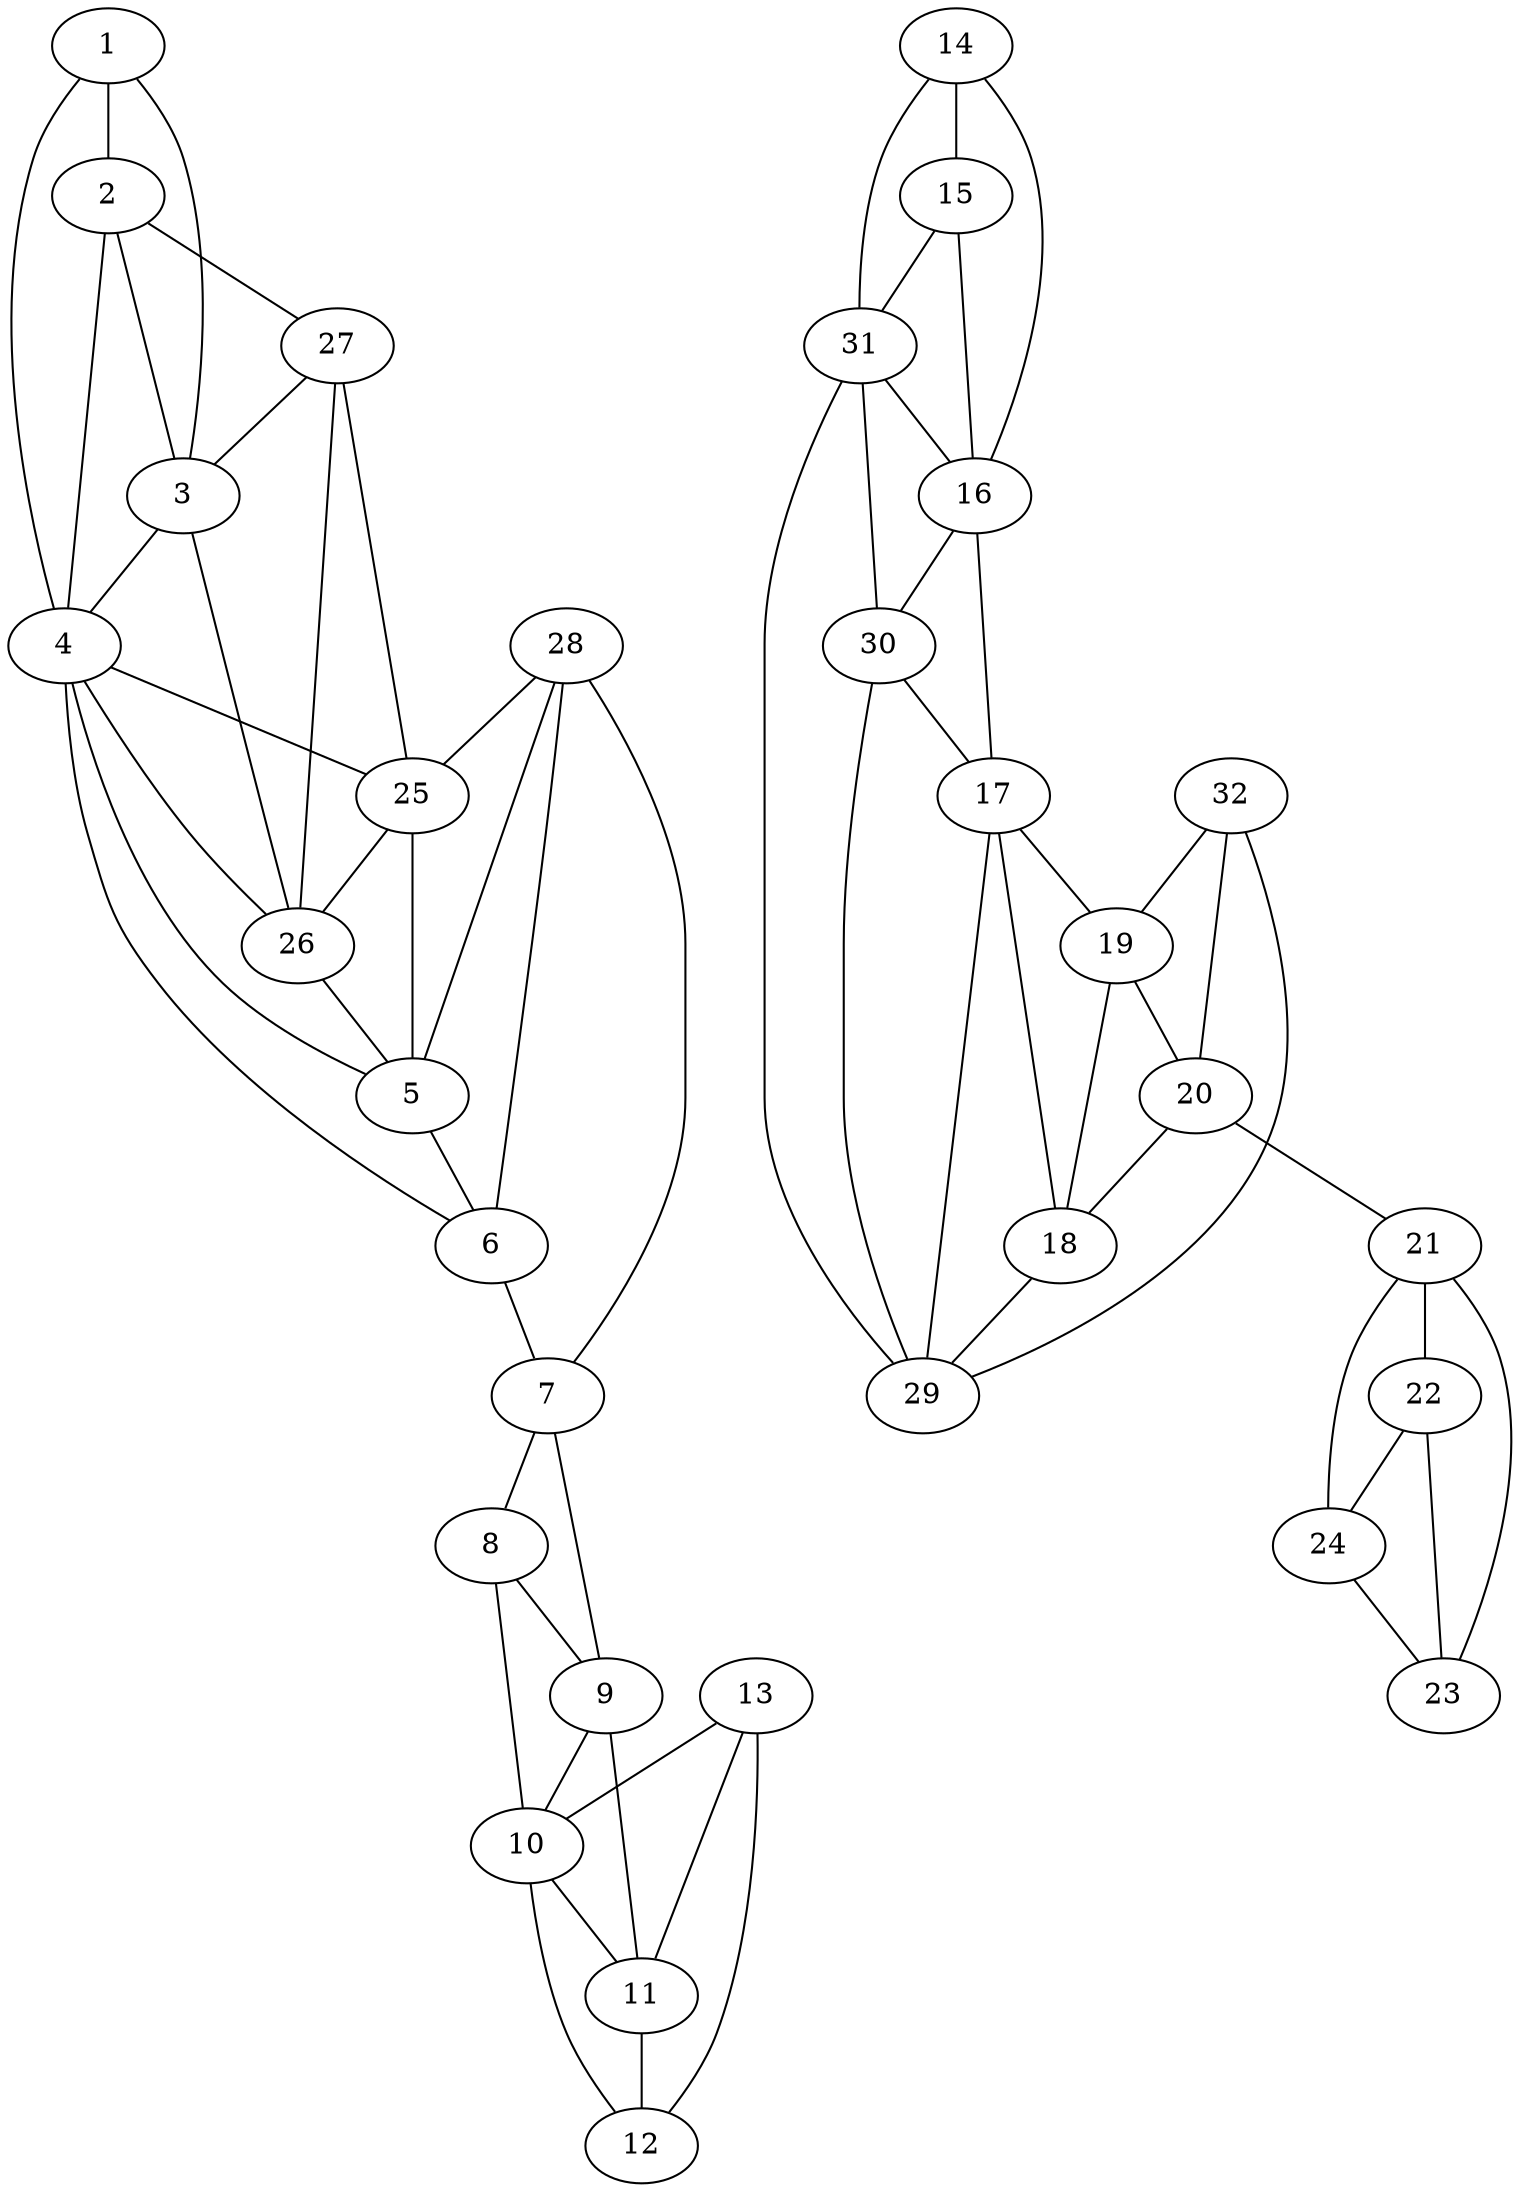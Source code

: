 graph pdb1fyd {
	1	 [aaLength=11,
		sequence=SMQEKIMRELH,
		type=0];
	2	 [aaLength=21,
		sequence=DPKQEIEDRVNFLKQYVKKTG,
		type=0];
	1 -- 2	 [distance0="27.7259",
		frequency=1,
		type0=1];
	3	 [aaLength=21,
		sequence=GQDSTLAGRLAQLAVESIREE,
		type=0];
	1 -- 3	 [distance0="52.27133",
		frequency=1,
		type0=2];
	4	 [aaLength=13,
		sequence=DEDDAQLALKFIK,
		type=0];
	1 -- 4	 [distance0="87.73658",
		frequency=1,
		type0=3];
	2 -- 4	 [distance0="72.06269",
		frequency=1,
		type0=3];
	27	 [aaLength=5,
		sequence=GFVLG,
		type=1];
	2 -- 27	 [distance0="2.0",
		frequency=1,
		type0=4];
	3 -- 2	 [distance0="32.41229",
		frequency=1,
		type0=1];
	3 -- 4	 [distance0="39.93369",
		frequency=1,
		type0=2];
	26	 [aaLength=6,
		sequence=QFIAVR,
		type=1];
	3 -- 26	 [distance0="4.0",
		frequency=1,
		type0=4];
	5	 [aaLength=17,
		sequence=IKSTVSAFSDQYQQETG,
		type=0];
	4 -- 5	 [distance0="29.21318",
		frequency=1,
		type0=1];
	6	 [aaLength=25,
		sequence=TDFNKGNVKARTRMIAQYAIGGQEG,
		type=0];
	4 -- 6	 [distance0="41.58829",
		frequency=1,
		type0=3];
	25	 [aaLength=4,
		sequence=KSWK,
		type=1];
	4 -- 25	 [distance0="2.0",
		frequency=1,
		type0=4];
	5 -- 6	 [distance0="24.6567",
		distance1="3.0",
		frequency=2,
		type0=1,
		type1=4];
	7	 [aaLength=6,
		sequence=HAAEAV,
		type=0];
	6 -- 7	 [distance0="38.63642",
		frequency=1,
		type0=2];
	8	 [aaLength=13,
		sequence=TKRQGRTLLKELG,
		type=0];
	7 -- 8	 [distance0="27.001",
		distance1="20.0",
		frequency=2,
		type0=1,
		type1=4];
	9	 [aaLength=6,
		sequence=ERLYLK,
		type=0];
	7 -- 9	 [distance0="41.8243",
		frequency=1,
		type0=3];
	8 -- 9	 [distance0="19.052",
		distance1="2.0",
		frequency=2,
		type0=1,
		type1=4];
	10	 [aaLength=7,
		sequence=SDETELG,
		type=0];
	8 -- 10	 [distance0="40.46005",
		frequency=1,
		type0=3];
	11	 [aaLength=10,
		sequence=SYDEIDDYLE,
		type=0];
	9 -- 11	 [distance0="30.4691",
		frequency=1,
		type0=3];
	9 -- 10	 [distance0="24.44605",
		distance1="13.0",
		frequency=2,
		type0=2,
		type1=4];
	10 -- 11	 [distance0="15.76023",
		distance1="1.0",
		frequency=2,
		type0=1,
		type1=4];
	12	 [aaLength=14,
		sequence=SAKVSEALEKRYSM,
		type=0];
	10 -- 12	 [distance0="24.51463",
		frequency=1,
		type0=3];
	11 -- 12	 [distance0="15.55389",
		distance1="4.0",
		frequency=2,
		type0=1,
		type1=4];
	13	 [aaLength=5,
		sequence=TEHKR,
		type=0];
	13 -- 11	 [distance0="30.24021",
		frequency=1,
		type0=2];
	13 -- 10	 [distance0="38.17292",
		frequency=1,
		type0=3];
	13 -- 12	 [distance0="20.76315",
		frequency=1,
		type0=1];
	14	 [aaLength=10,
		sequence=vanDerWaals,
		type=0];
	15	 [aaLength=21,
		sequence=vanDerWaals,
		type=0];
	14 -- 15	 [distance0="30.88851",
		distance1="0.0",
		frequency=2,
		type0=1,
		type1=4];
	16	 [aaLength=21,
		sequence=vanDerWaals,
		type=0];
	14 -- 16	 [distance0="55.77142",
		frequency=1,
		type0=2];
	31	 [aaLength=6,
		sequence=vanDerWaals,
		type=1];
	14 -- 31	 [distance0="91.11659",
		frequency=1,
		type0=3];
	15 -- 31	 [distance0="66.65874",
		distance1="0.0",
		frequency=2,
		type0=3,
		type1=4];
	17	 [aaLength=12,
		sequence=vanDerWaals,
		type=0];
	16 -- 17	 [distance0="42.41586",
		frequency=1,
		type0=2];
	16 -- 15	 [distance0="32.4295",
		frequency=1,
		type0=1];
	30	 [aaLength=6,
		sequence=vanDerWaals,
		type=1];
	16 -- 30	 [distance0="0.0",
		frequency=1,
		type0=4];
	18	 [aaLength=17,
		sequence=vanDerWaals,
		type=0];
	17 -- 18	 [distance0="21.4905",
		frequency=1,
		type0=1];
	19	 [aaLength=25,
		sequence=vanDerWaals,
		type=0];
	17 -- 19	 [distance0="40.80185",
		frequency=1,
		type0=2];
	29	 [aaLength=4,
		sequence=vanDerWaals,
		type=1];
	18 -- 29	 [distance0="51.93983",
		frequency=1,
		type0=3];
	19 -- 18	 [distance0="22.1672",
		frequency=1,
		type0=1];
	20	 [aaLength=8,
		sequence=vanDerWaals,
		type=0];
	19 -- 20	 [distance0="35.37467",
		frequency=1,
		type0=2];
	21	 [aaLength=12,
		sequence=vanDerWaals,
		type=0];
	20 -- 21	 [distance0="26.68026",
		distance1="0.0",
		frequency=2,
		type0=1,
		type1=4];
	20 -- 18	 [distance0="54.81546",
		frequency=1,
		type0=3];
	22	 [aaLength=10,
		sequence=vanDerWaals,
		type=0];
	21 -- 22	 [distance0="43.89136",
		distance1="0.0",
		frequency=2,
		type0=2,
		type1=4];
	23	 [aaLength=15,
		sequence=vanDerWaals,
		type=0];
	21 -- 23	 [distance0="58.55158",
		frequency=1,
		type0=3];
	22 -- 23	 [distance0="14.71121",
		distance1="0.0",
		frequency=2,
		type0=1,
		type1=4];
	24	 [aaLength=4,
		sequence=vanDerWaals,
		type=0];
	22 -- 24	 [distance0="30.32272",
		frequency=1,
		type0=2];
	24 -- 21	 [distance0="72.12197",
		frequency=1,
		type0=3];
	24 -- 23	 [distance0="18.09838",
		frequency=1,
		type0=1];
	25 -- 5	 [distance0="43.17762",
		distance1="2.0",
		frequency=2,
		type0=2,
		type1=4];
	25 -- 26	 [distance0="28.0",
		frequency=1,
		type0=1];
	26 -- 4	 [distance0="7.0",
		frequency=1,
		type0=4];
	26 -- 5	 [distance0="54.62881",
		frequency=1,
		type0=3];
	27 -- 3	 [distance0="74.39041",
		distance1="3.0",
		frequency=2,
		type0=3,
		type1=4];
	27 -- 25	 [distance0="61.0",
		frequency=1,
		type0=2];
	27 -- 26	 [distance0="33.0",
		frequency=1,
		type0=1];
	28	 [aaLength=2,
		sequence=LV,
		type=1];
	28 -- 5	 [distance0="62.80372",
		frequency=1,
		type0=3];
	28 -- 6	 [distance0="62.50986",
		frequency=1,
		type0=2];
	28 -- 25	 [distance0="52.0",
		frequency=1,
		type0=1];
	28 -- 7	 [distance0="4.0",
		frequency=1,
		type0=4];
	29 -- 17	 [distance0="47.36792",
		frequency=1,
		type0=2];
	29 -- 30	 [distance0="28.0",
		frequency=1,
		type0=1];
	30 -- 17	 [distance0="47.36792",
		distance1="0.0",
		frequency=2,
		type0=3,
		type1=4];
	31 -- 16	 [distance0="54.93212",
		distance1="0.0",
		frequency=2,
		type0=2,
		type1=4];
	31 -- 29	 [distance0="61.0",
		frequency=1,
		type0=3];
	31 -- 30	 [distance0="33.0",
		frequency=1,
		type0=1];
	32	 [aaLength=2,
		sequence=vanDerWaals,
		type=1];
	32 -- 19	 [distance0="58.20068",
		frequency=1,
		type0=2];
	32 -- 20	 [distance0="67.17319",
		distance1="0.0",
		frequency=2,
		type0=3,
		type1=4];
	32 -- 29	 [distance0="52.0",
		frequency=1,
		type0=1];
}
